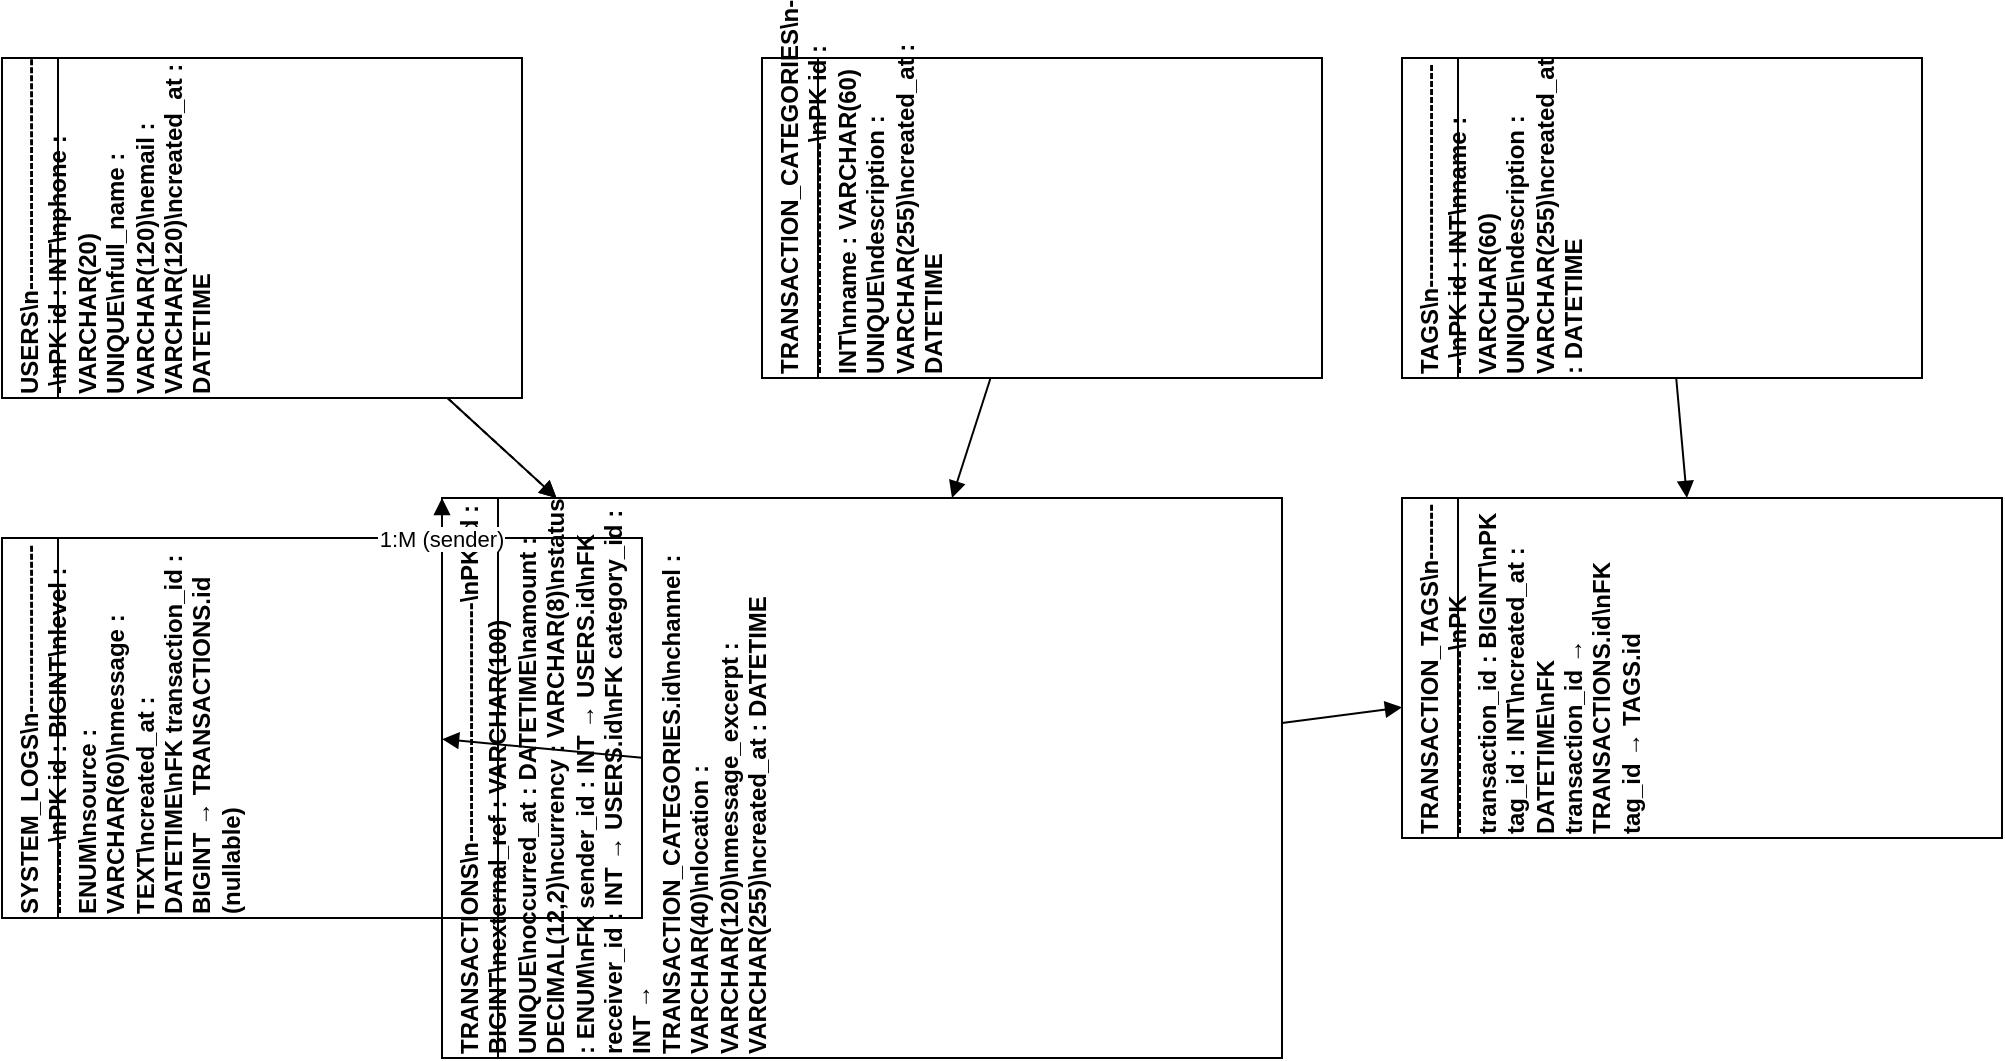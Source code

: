 <mxfile version="23.1.3" type="device">
  <diagram id="momo-erd" name="ERD">
    <mxGraphModel dx="1036" dy="676" grid="1" gridSize="10" guides="1" tooltips="1" connect="1" arrows="1" fold="1" page="1" pageScale="1" pageWidth="1100" pageHeight="850" math="0" shadow="0">
      <root>
        <mxCell id="0" />
        <mxCell id="1" parent="0" />

        <!-- USERS entity -->
        <mxCell id="users" value="USERS\n------------------------------\nPK id : INT\nphone : VARCHAR(20) UNIQUE\nfull_name : VARCHAR(120)\nemail : VARCHAR(120)\ncreated_at : DATETIME" style="shape=swimlane;startSize=28;rounded=0;horizontal=0;childLayout=stackLayout;container=1;collapsible=0;recursiveResize=0;fontStyle=1;align=left;verticalAlign=top;whiteSpace=wrap;" vertex="1" parent="1">
          <mxGeometry x="60" y="60" width="260" height="170" as="geometry" />
        </mxCell>

        <!-- TRANSACTION_CATEGORIES entity -->
        <mxCell id="categories" value="TRANSACTION_CATEGORIES\n------------------------------\nPK id : INT\nname : VARCHAR(60) UNIQUE\ndescription : VARCHAR(255)\ncreated_at : DATETIME" style="shape=swimlane;startSize=28;horizontal=0;childLayout=stackLayout;container=1;collapsible=0;fontStyle=1;align=left;verticalAlign=top;whiteSpace=wrap;" vertex="1" parent="1">
          <mxGeometry x="440" y="60" width="280" height="160" as="geometry" />
        </mxCell>

        <!-- TAGS entity -->
        <mxCell id="tags" value="TAGS\n------------------------------\nPK id : INT\nname : VARCHAR(60) UNIQUE\ndescription : VARCHAR(255)\ncreated_at : DATETIME" style="shape=swimlane;startSize=28;horizontal=0;childLayout=stackLayout;container=1;collapsible=0;fontStyle=1;align=left;verticalAlign=top;whiteSpace=wrap;" vertex="1" parent="1">
          <mxGeometry x="760" y="60" width="260" height="160" as="geometry" />
        </mxCell>

        <!-- TRANSACTIONS entity -->
        <mxCell id="transactions" value="TRANSACTIONS\n------------------------------\nPK id : BIGINT\nexternal_ref : VARCHAR(100) UNIQUE\noccurred_at : DATETIME\namount : DECIMAL(12,2)\ncurrency : VARCHAR(8)\nstatus : ENUM\nFK sender_id : INT → USERS.id\nFK receiver_id : INT → USERS.id\nFK category_id : INT → TRANSACTION_CATEGORIES.id\nchannel : VARCHAR(40)\nlocation : VARCHAR(120)\nmessage_excerpt : VARCHAR(255)\ncreated_at : DATETIME" style="shape=swimlane;startSize=28;horizontal=0;childLayout=stackLayout;container=1;collapsible=0;fontStyle=1;align=left;verticalAlign=top;whiteSpace=wrap;" vertex="1" parent="1">
          <mxGeometry x="280" y="280" width="420" height="280" as="geometry" />
        </mxCell>

        <!-- TRANSACTION_TAGS junction -->
        <mxCell id="transaction_tags" value="TRANSACTION_TAGS\n------------------------------\nPK transaction_id : BIGINT\nPK tag_id : INT\ncreated_at : DATETIME\nFK transaction_id → TRANSACTIONS.id\nFK tag_id → TAGS.id" style="shape=swimlane;startSize=28;horizontal=0;childLayout=stackLayout;container=1;collapsible=0;fontStyle=1;align=left;verticalAlign=top;whiteSpace=wrap;" vertex="1" parent="1">
          <mxGeometry x="760" y="280" width="300" height="170" as="geometry" />
        </mxCell>

        <!-- SYSTEM_LOGS entity -->
        <mxCell id="system_logs" value="SYSTEM_LOGS\n------------------------------\nPK id : BIGINT\nlevel : ENUM\nsource : VARCHAR(60)\nmessage : TEXT\ncreated_at : DATETIME\nFK transaction_id : BIGINT → TRANSACTIONS.id (nullable)" style="shape=swimlane;startSize=28;horizontal=0;childLayout=stackLayout;container=1;collapsible=0;fontStyle=1;align=left;verticalAlign=top;whiteSpace=wrap;" vertex="1" parent="1">
          <mxGeometry x="60" y="300" width="320" height="190" as="geometry" />
        </mxCell>

        <!-- Relationships -->
        <!-- USERS (sender) 1:M TRANSACTIONS -->
        <mxCell id="edge_sender" value="1:M (sender)" edge="1" parent="1" style="endArrow=block;endFill=1;">
          <mxGeometry relative="1" as="geometry">
            <mxPoint x="280" y="320" as="sourcePoint" />
            <mxPoint x="280" y="280" as="targetPoint" />
          </mxGeometry>
        </mxCell>
        <mxCell id="edge_sender_conn" edge="1" source="users" target="transactions" parent="1" style="endArrow=block;endFill=1;">
          <mxGeometry relative="1" as="geometry" />
        </mxCell>

        <!-- USERS (receiver) 1:M TRANSACTIONS (same entity, conceptual second role) -->
        <mxCell id="edge_receiver_conn" edge="1" source="users" target="transactions" parent="1" style="endArrow=block;endFill=1;dashed=1;">
          <mxGeometry relative="1" as="geometry" />
        </mxCell>

        <!-- TRANSACTION_CATEGORIES 1:M TRANSACTIONS -->
        <mxCell id="edge_category_conn" edge="1" source="categories" target="transactions" parent="1" style="endArrow=block;endFill=1;">
          <mxGeometry relative="1" as="geometry" />
        </mxCell>

        <!-- TRANSACTIONS M:N TAGS via TRANSACTION_TAGS -->
        <mxCell id="edge_txn_to_tt" edge="1" source="transactions" target="transaction_tags" parent="1" style="endArrow=block;endFill=1;">
          <mxGeometry relative="1" as="geometry" />
        </mxCell>
        <mxCell id="edge_tags_to_tt" edge="1" source="tags" target="transaction_tags" parent="1" style="endArrow=block;endFill=1;">
          <mxGeometry relative="1" as="geometry" />
        </mxCell>

        <!-- SYSTEM_LOGS o:1 to TRANSACTIONS -->
        <mxCell id="edge_logs_conn" edge="1" source="system_logs" target="transactions" parent="1" style="endArrow=block;endFill=1;">
          <mxGeometry relative="1" as="geometry" />
        </mxCell>

      </root>
    </mxGraphModel>
  </diagram>
  <diagram id="legend" name="Legend">
    <mxGraphModel dx="1036" dy="676" grid="1" gridSize="10" guides="1" tooltips="1" connect="1" arrows="1" fold="1" page="1" pageScale="1" pageWidth="1100" pageHeight="850" math="0" shadow="0">
      <root>
        <mxCell id="0" />
        <mxCell id="1" parent="0" />
        <mxCell id="legendBox" value="Notation\nPK = Primary Key\nFK = Foreign Key\n1:M, M:N cardinalities shown via connectors\nDashed line indicates role-based second relation (receiver)" style="shape=note;whiteSpace=wrap;align=left;verticalAlign=top;size=14;" vertex="1" parent="1">
          <mxGeometry x="60" y="60" width="360" height="160" as="geometry" />
        </mxCell>
      </root>
    </mxGraphModel>
  </diagram>
  </mxfile>


